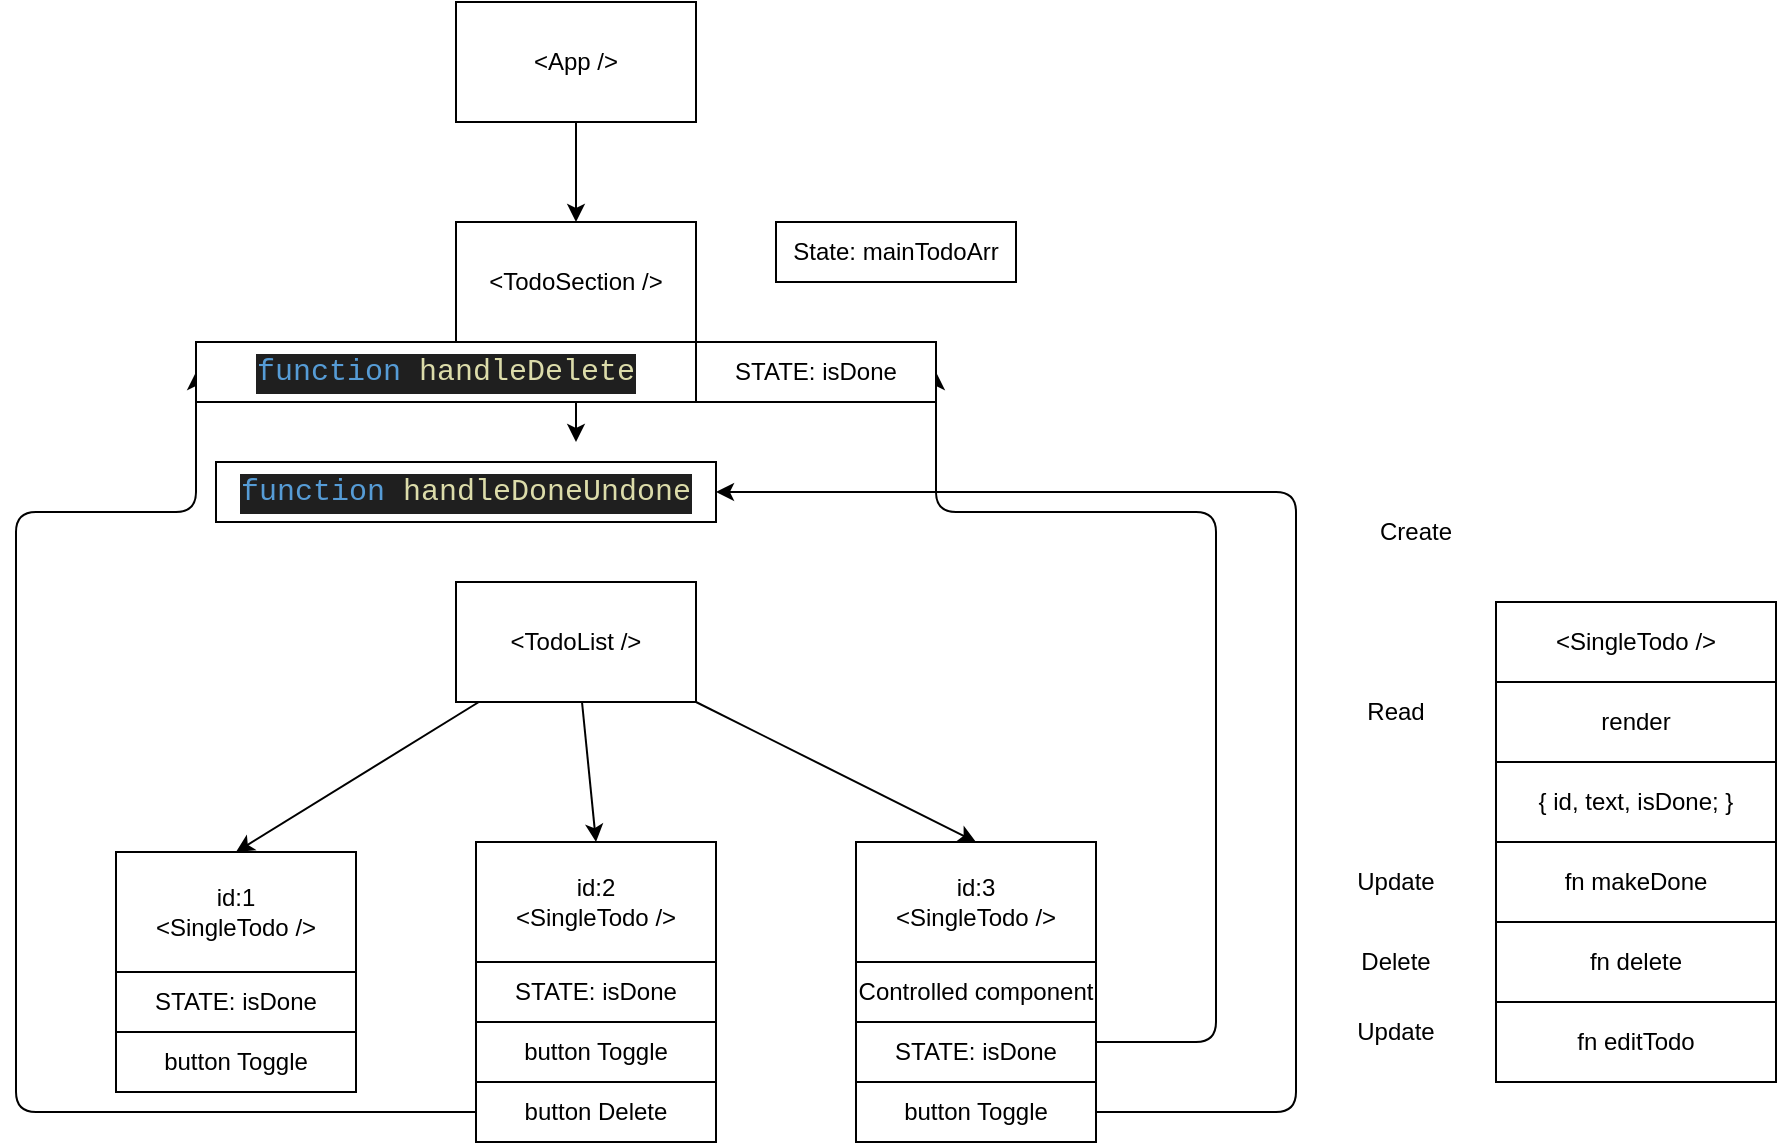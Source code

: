 <mxfile>
    <diagram id="yT9yuStJUzRMGt0otY4H" name="Page-1">
        <mxGraphModel dx="1568" dy="1635" grid="1" gridSize="10" guides="1" tooltips="1" connect="1" arrows="1" fold="1" page="1" pageScale="1" pageWidth="850" pageHeight="1100" math="0" shadow="0">
            <root>
                <mxCell id="0"/>
                <mxCell id="1" parent="0"/>
                <mxCell id="23" style="edgeStyle=none;html=1;entryX=0.5;entryY=0;entryDx=0;entryDy=0;" parent="1" source="2" edge="1">
                    <mxGeometry relative="1" as="geometry">
                        <mxPoint x="140" y="120" as="targetPoint"/>
                    </mxGeometry>
                </mxCell>
                <mxCell id="2" value="&amp;lt;TodoSection /&amp;gt;" style="rounded=0;whiteSpace=wrap;html=1;" parent="1" vertex="1">
                    <mxGeometry x="80" y="10" width="120" height="60" as="geometry"/>
                </mxCell>
                <mxCell id="3" value="render" style="rounded=0;whiteSpace=wrap;html=1;" parent="1" vertex="1">
                    <mxGeometry x="600" y="240" width="140" height="40" as="geometry"/>
                </mxCell>
                <mxCell id="4" value="{ id, text, isDone; }" style="rounded=0;whiteSpace=wrap;html=1;" parent="1" vertex="1">
                    <mxGeometry x="600" y="280" width="140" height="40" as="geometry"/>
                </mxCell>
                <mxCell id="5" value="fn makeDone" style="rounded=0;whiteSpace=wrap;html=1;" parent="1" vertex="1">
                    <mxGeometry x="600" y="320" width="140" height="40" as="geometry"/>
                </mxCell>
                <mxCell id="6" value="fn delete" style="rounded=0;whiteSpace=wrap;html=1;" parent="1" vertex="1">
                    <mxGeometry x="600" y="360" width="140" height="40" as="geometry"/>
                </mxCell>
                <mxCell id="7" value="fn editTodo" style="rounded=0;whiteSpace=wrap;html=1;" parent="1" vertex="1">
                    <mxGeometry x="600" y="400" width="140" height="40" as="geometry"/>
                </mxCell>
                <mxCell id="8" value="&amp;lt;SingleTodo /&amp;gt;" style="rounded=0;whiteSpace=wrap;html=1;" parent="1" vertex="1">
                    <mxGeometry x="600" y="200" width="140" height="40" as="geometry"/>
                </mxCell>
                <mxCell id="12" value="Create" style="text;html=1;strokeColor=none;fillColor=none;align=center;verticalAlign=middle;whiteSpace=wrap;rounded=0;" parent="1" vertex="1">
                    <mxGeometry x="530" y="150" width="60" height="30" as="geometry"/>
                </mxCell>
                <mxCell id="13" value="Read" style="text;html=1;strokeColor=none;fillColor=none;align=center;verticalAlign=middle;whiteSpace=wrap;rounded=0;" parent="1" vertex="1">
                    <mxGeometry x="520" y="240" width="60" height="30" as="geometry"/>
                </mxCell>
                <mxCell id="14" value="Update" style="text;html=1;strokeColor=none;fillColor=none;align=center;verticalAlign=middle;whiteSpace=wrap;rounded=0;" parent="1" vertex="1">
                    <mxGeometry x="520" y="400" width="60" height="30" as="geometry"/>
                </mxCell>
                <mxCell id="15" value="Delete" style="text;html=1;strokeColor=none;fillColor=none;align=center;verticalAlign=middle;whiteSpace=wrap;rounded=0;" parent="1" vertex="1">
                    <mxGeometry x="520" y="365" width="60" height="30" as="geometry"/>
                </mxCell>
                <mxCell id="16" value="Update" style="text;html=1;strokeColor=none;fillColor=none;align=center;verticalAlign=middle;whiteSpace=wrap;rounded=0;" parent="1" vertex="1">
                    <mxGeometry x="520" y="325" width="60" height="30" as="geometry"/>
                </mxCell>
                <mxCell id="24" style="edgeStyle=none;html=1;entryX=0.5;entryY=0;entryDx=0;entryDy=0;" parent="1" source="17" target="18" edge="1">
                    <mxGeometry relative="1" as="geometry"/>
                </mxCell>
                <mxCell id="25" style="edgeStyle=none;html=1;entryX=0.5;entryY=0;entryDx=0;entryDy=0;" parent="1" source="17" target="19" edge="1">
                    <mxGeometry relative="1" as="geometry"/>
                </mxCell>
                <mxCell id="26" style="edgeStyle=none;html=1;entryX=0.5;entryY=0;entryDx=0;entryDy=0;" parent="1" source="17" target="20" edge="1">
                    <mxGeometry relative="1" as="geometry"/>
                </mxCell>
                <mxCell id="17" value="&amp;lt;TodoList /&amp;gt;" style="rounded=0;whiteSpace=wrap;html=1;" parent="1" vertex="1">
                    <mxGeometry x="80" y="190" width="120" height="60" as="geometry"/>
                </mxCell>
                <mxCell id="18" value="id:1&lt;br&gt;&amp;lt;SingleTodo /&amp;gt;" style="rounded=0;whiteSpace=wrap;html=1;" parent="1" vertex="1">
                    <mxGeometry x="-90" y="325" width="120" height="60" as="geometry"/>
                </mxCell>
                <mxCell id="19" value="id:2&lt;br&gt;&amp;lt;SingleTodo /&amp;gt;" style="rounded=0;whiteSpace=wrap;html=1;" parent="1" vertex="1">
                    <mxGeometry x="90" y="320" width="120" height="60" as="geometry"/>
                </mxCell>
                <mxCell id="20" value="id:3&lt;br&gt;&amp;lt;SingleTodo /&amp;gt;" style="rounded=0;whiteSpace=wrap;html=1;" parent="1" vertex="1">
                    <mxGeometry x="280" y="320" width="120" height="60" as="geometry"/>
                </mxCell>
                <mxCell id="22" style="edgeStyle=none;html=1;entryX=0.5;entryY=0;entryDx=0;entryDy=0;" parent="1" source="21" target="2" edge="1">
                    <mxGeometry relative="1" as="geometry"/>
                </mxCell>
                <mxCell id="21" value="&amp;lt;App /&amp;gt;" style="rounded=0;whiteSpace=wrap;html=1;" parent="1" vertex="1">
                    <mxGeometry x="80" y="-100" width="120" height="60" as="geometry"/>
                </mxCell>
                <mxCell id="27" value="State: mainTodoArr" style="rounded=0;whiteSpace=wrap;html=1;" parent="1" vertex="1">
                    <mxGeometry x="240" y="10" width="120" height="30" as="geometry"/>
                </mxCell>
                <mxCell id="32" style="edgeStyle=orthogonalEdgeStyle;html=1;entryX=1;entryY=0.5;entryDx=0;entryDy=0;" parent="1" source="28" target="31" edge="1">
                    <mxGeometry relative="1" as="geometry">
                        <Array as="points">
                            <mxPoint x="460" y="420"/>
                            <mxPoint x="460" y="155"/>
                        </Array>
                    </mxGeometry>
                </mxCell>
                <mxCell id="28" value="STATE: isDone" style="rounded=0;whiteSpace=wrap;html=1;" parent="1" vertex="1">
                    <mxGeometry x="280" y="410" width="120" height="30" as="geometry"/>
                </mxCell>
                <mxCell id="29" value="STATE: isDone" style="rounded=0;whiteSpace=wrap;html=1;" parent="1" vertex="1">
                    <mxGeometry x="90" y="380" width="120" height="30" as="geometry"/>
                </mxCell>
                <mxCell id="30" value="STATE: isDone" style="rounded=0;whiteSpace=wrap;html=1;" parent="1" vertex="1">
                    <mxGeometry x="-90" y="385" width="120" height="30" as="geometry"/>
                </mxCell>
                <mxCell id="31" value="STATE: isDone" style="rounded=0;whiteSpace=wrap;html=1;" parent="1" vertex="1">
                    <mxGeometry x="200" y="70" width="120" height="30" as="geometry"/>
                </mxCell>
                <mxCell id="33" value="Controlled component" style="rounded=0;whiteSpace=wrap;html=1;" parent="1" vertex="1">
                    <mxGeometry x="280" y="380" width="120" height="30" as="geometry"/>
                </mxCell>
                <mxCell id="34" value="button Toggle" style="rounded=0;whiteSpace=wrap;html=1;" parent="1" vertex="1">
                    <mxGeometry x="90" y="410" width="120" height="30" as="geometry"/>
                </mxCell>
                <mxCell id="41" style="edgeStyle=orthogonalEdgeStyle;html=1;entryX=1;entryY=0.5;entryDx=0;entryDy=0;" edge="1" parent="1" source="35" target="42">
                    <mxGeometry relative="1" as="geometry">
                        <mxPoint x="400.556" y="180" as="targetPoint"/>
                        <Array as="points">
                            <mxPoint x="500" y="455"/>
                            <mxPoint x="500" y="145"/>
                        </Array>
                    </mxGeometry>
                </mxCell>
                <mxCell id="35" value="button Toggle" style="rounded=0;whiteSpace=wrap;html=1;" parent="1" vertex="1">
                    <mxGeometry x="280" y="440" width="120" height="30" as="geometry"/>
                </mxCell>
                <mxCell id="36" value="button Toggle" style="rounded=0;whiteSpace=wrap;html=1;" parent="1" vertex="1">
                    <mxGeometry x="-90" y="415" width="120" height="30" as="geometry"/>
                </mxCell>
                <mxCell id="40" style="edgeStyle=orthogonalEdgeStyle;html=1;entryX=0;entryY=0.5;entryDx=0;entryDy=0;" parent="1" source="37" target="39" edge="1">
                    <mxGeometry relative="1" as="geometry">
                        <Array as="points">
                            <mxPoint x="-140" y="455"/>
                            <mxPoint x="-140" y="155"/>
                        </Array>
                    </mxGeometry>
                </mxCell>
                <mxCell id="37" value="button Delete" style="rounded=0;whiteSpace=wrap;html=1;" parent="1" vertex="1">
                    <mxGeometry x="90" y="440" width="120" height="30" as="geometry"/>
                </mxCell>
                <mxCell id="39" value="&lt;div style=&quot;color: rgb(204, 204, 204); background-color: rgb(31, 31, 31); font-family: &amp;quot;Cascadia code PL&amp;quot;, Menlo, Monaco, &amp;quot;Courier New&amp;quot;, monospace, Consolas, &amp;quot;Courier New&amp;quot;, monospace; font-size: 15px; line-height: 20px;&quot;&gt;&lt;span style=&quot;color: #569cd6;&quot;&gt;function&lt;/span&gt; &lt;span style=&quot;color: #dcdcaa;&quot;&gt;handleDelete&lt;/span&gt;&lt;/div&gt;" style="rounded=0;whiteSpace=wrap;html=1;" parent="1" vertex="1">
                    <mxGeometry x="-50" y="70" width="250" height="30" as="geometry"/>
                </mxCell>
                <mxCell id="42" value="&lt;div style=&quot;color: rgb(204, 204, 204); background-color: rgb(31, 31, 31); font-family: &amp;quot;Cascadia code PL&amp;quot;, Menlo, Monaco, &amp;quot;Courier New&amp;quot;, monospace, Consolas, &amp;quot;Courier New&amp;quot;, monospace; font-size: 15px; line-height: 20px;&quot;&gt;&lt;span style=&quot;color: #569cd6;&quot;&gt;function&lt;/span&gt; &lt;span style=&quot;color: #dcdcaa;&quot;&gt;handleDoneUndone&lt;/span&gt;&lt;/div&gt;" style="rounded=0;whiteSpace=wrap;html=1;" vertex="1" parent="1">
                    <mxGeometry x="-40" y="130" width="250" height="30" as="geometry"/>
                </mxCell>
            </root>
        </mxGraphModel>
    </diagram>
</mxfile>